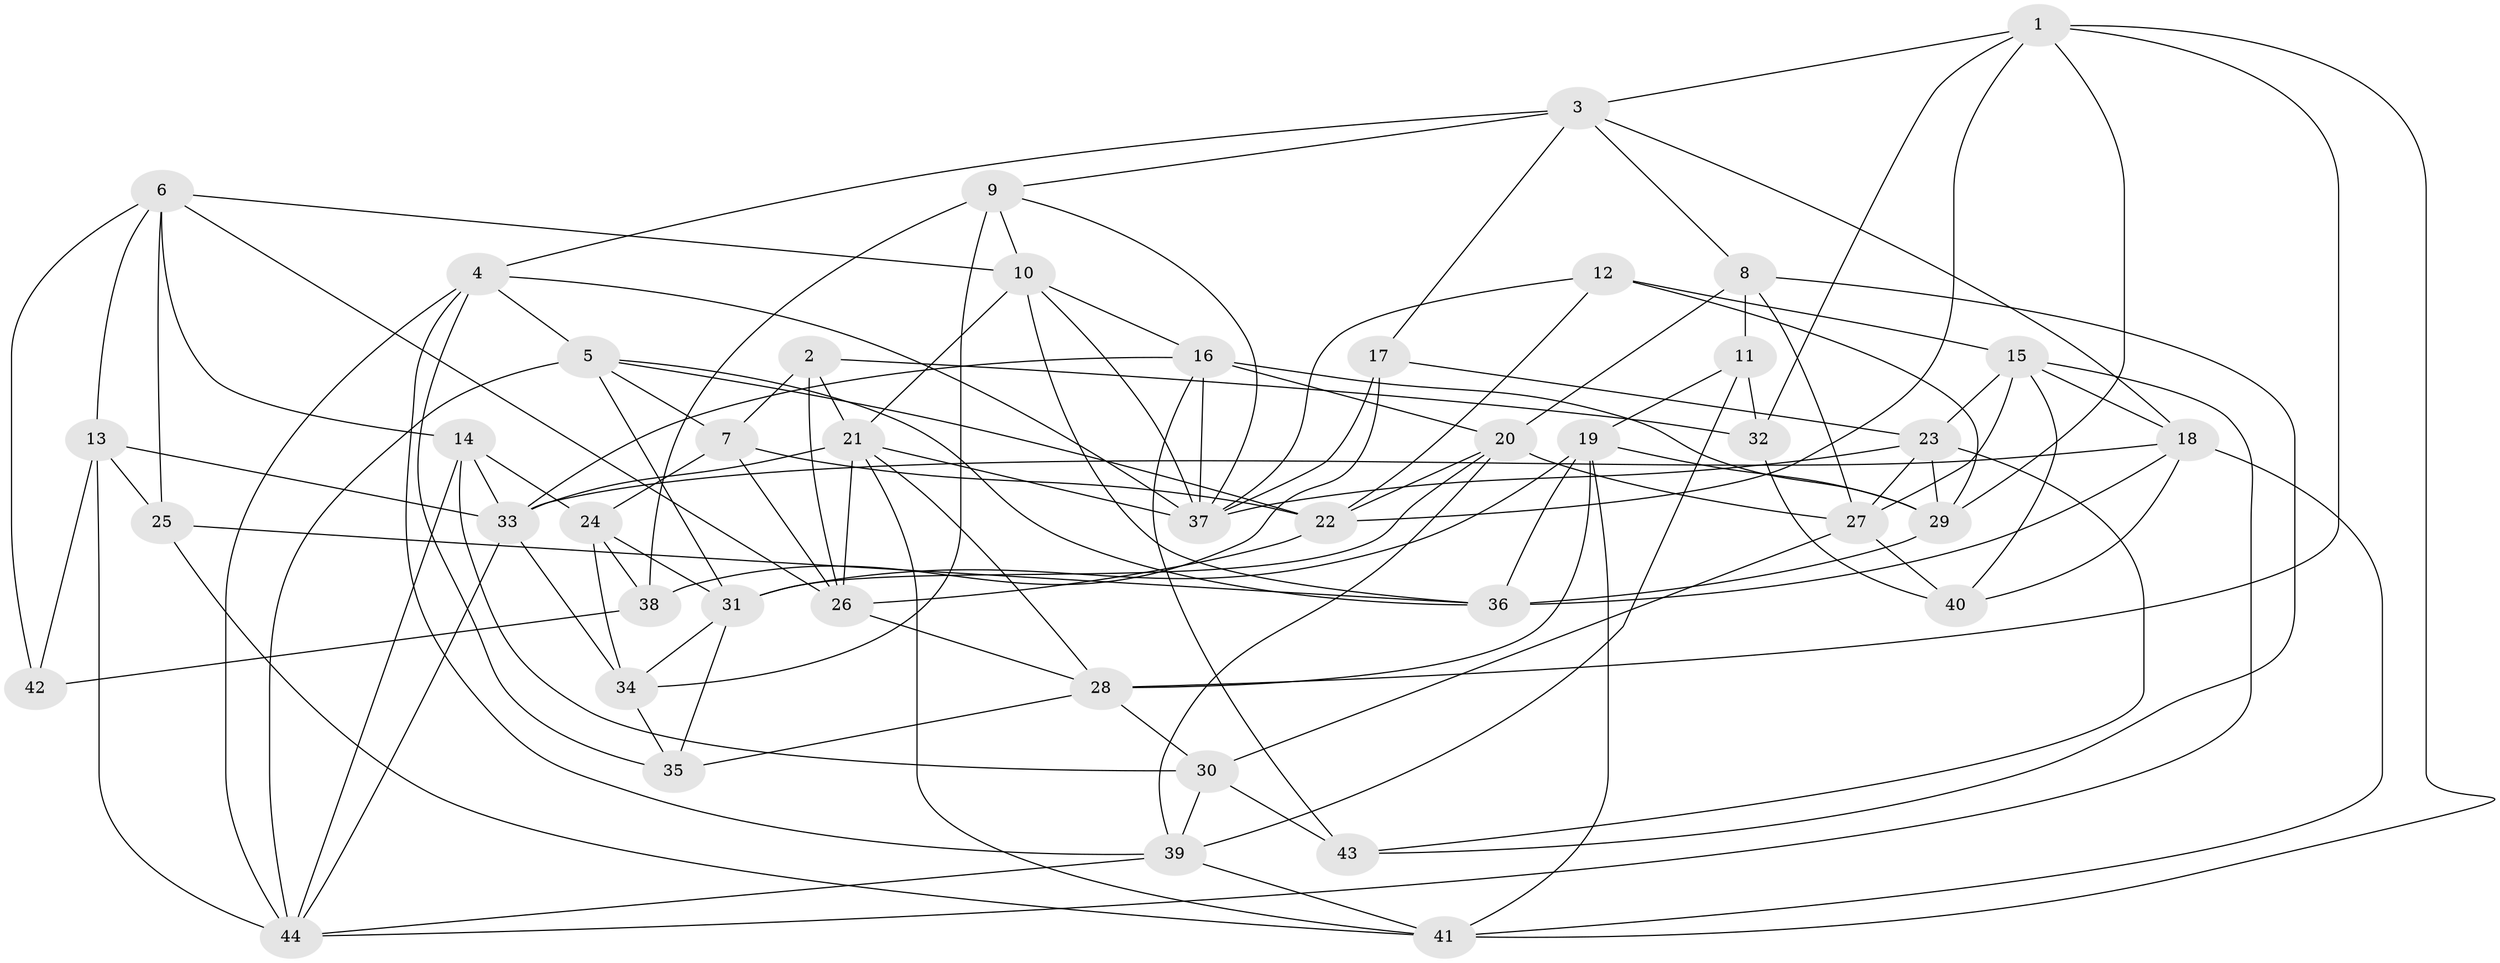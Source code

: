 // original degree distribution, {4: 1.0}
// Generated by graph-tools (version 1.1) at 2025/03/03/09/25 03:03:05]
// undirected, 44 vertices, 119 edges
graph export_dot {
graph [start="1"]
  node [color=gray90,style=filled];
  1;
  2;
  3;
  4;
  5;
  6;
  7;
  8;
  9;
  10;
  11;
  12;
  13;
  14;
  15;
  16;
  17;
  18;
  19;
  20;
  21;
  22;
  23;
  24;
  25;
  26;
  27;
  28;
  29;
  30;
  31;
  32;
  33;
  34;
  35;
  36;
  37;
  38;
  39;
  40;
  41;
  42;
  43;
  44;
  1 -- 3 [weight=1.0];
  1 -- 22 [weight=1.0];
  1 -- 28 [weight=1.0];
  1 -- 29 [weight=1.0];
  1 -- 32 [weight=1.0];
  1 -- 41 [weight=1.0];
  2 -- 7 [weight=1.0];
  2 -- 21 [weight=2.0];
  2 -- 26 [weight=1.0];
  2 -- 32 [weight=2.0];
  3 -- 4 [weight=1.0];
  3 -- 8 [weight=1.0];
  3 -- 9 [weight=1.0];
  3 -- 17 [weight=1.0];
  3 -- 18 [weight=1.0];
  4 -- 5 [weight=1.0];
  4 -- 35 [weight=1.0];
  4 -- 37 [weight=1.0];
  4 -- 39 [weight=1.0];
  4 -- 44 [weight=1.0];
  5 -- 7 [weight=1.0];
  5 -- 22 [weight=1.0];
  5 -- 31 [weight=1.0];
  5 -- 36 [weight=1.0];
  5 -- 44 [weight=1.0];
  6 -- 10 [weight=1.0];
  6 -- 13 [weight=1.0];
  6 -- 14 [weight=1.0];
  6 -- 25 [weight=1.0];
  6 -- 26 [weight=1.0];
  6 -- 42 [weight=1.0];
  7 -- 22 [weight=1.0];
  7 -- 24 [weight=2.0];
  7 -- 26 [weight=1.0];
  8 -- 11 [weight=2.0];
  8 -- 20 [weight=1.0];
  8 -- 27 [weight=1.0];
  8 -- 43 [weight=1.0];
  9 -- 10 [weight=1.0];
  9 -- 34 [weight=1.0];
  9 -- 37 [weight=1.0];
  9 -- 38 [weight=2.0];
  10 -- 16 [weight=1.0];
  10 -- 21 [weight=1.0];
  10 -- 36 [weight=1.0];
  10 -- 37 [weight=1.0];
  11 -- 19 [weight=1.0];
  11 -- 32 [weight=2.0];
  11 -- 39 [weight=1.0];
  12 -- 15 [weight=1.0];
  12 -- 22 [weight=1.0];
  12 -- 29 [weight=1.0];
  12 -- 37 [weight=1.0];
  13 -- 25 [weight=1.0];
  13 -- 33 [weight=1.0];
  13 -- 42 [weight=1.0];
  13 -- 44 [weight=2.0];
  14 -- 24 [weight=1.0];
  14 -- 30 [weight=2.0];
  14 -- 33 [weight=1.0];
  14 -- 44 [weight=1.0];
  15 -- 18 [weight=1.0];
  15 -- 23 [weight=1.0];
  15 -- 27 [weight=1.0];
  15 -- 40 [weight=1.0];
  15 -- 44 [weight=1.0];
  16 -- 20 [weight=1.0];
  16 -- 29 [weight=1.0];
  16 -- 33 [weight=1.0];
  16 -- 37 [weight=1.0];
  16 -- 43 [weight=1.0];
  17 -- 23 [weight=1.0];
  17 -- 37 [weight=1.0];
  17 -- 38 [weight=1.0];
  18 -- 33 [weight=1.0];
  18 -- 36 [weight=1.0];
  18 -- 40 [weight=1.0];
  18 -- 41 [weight=1.0];
  19 -- 28 [weight=1.0];
  19 -- 29 [weight=1.0];
  19 -- 31 [weight=1.0];
  19 -- 36 [weight=1.0];
  19 -- 41 [weight=1.0];
  20 -- 22 [weight=1.0];
  20 -- 27 [weight=1.0];
  20 -- 31 [weight=1.0];
  20 -- 39 [weight=1.0];
  21 -- 26 [weight=1.0];
  21 -- 28 [weight=1.0];
  21 -- 33 [weight=1.0];
  21 -- 37 [weight=1.0];
  21 -- 41 [weight=1.0];
  22 -- 26 [weight=1.0];
  23 -- 27 [weight=1.0];
  23 -- 29 [weight=1.0];
  23 -- 37 [weight=1.0];
  23 -- 43 [weight=1.0];
  24 -- 31 [weight=1.0];
  24 -- 34 [weight=1.0];
  24 -- 38 [weight=1.0];
  25 -- 36 [weight=1.0];
  25 -- 41 [weight=1.0];
  26 -- 28 [weight=1.0];
  27 -- 30 [weight=1.0];
  27 -- 40 [weight=1.0];
  28 -- 30 [weight=1.0];
  28 -- 35 [weight=1.0];
  29 -- 36 [weight=1.0];
  30 -- 39 [weight=1.0];
  30 -- 43 [weight=1.0];
  31 -- 34 [weight=1.0];
  31 -- 35 [weight=1.0];
  32 -- 40 [weight=1.0];
  33 -- 34 [weight=2.0];
  33 -- 44 [weight=1.0];
  34 -- 35 [weight=1.0];
  38 -- 42 [weight=2.0];
  39 -- 41 [weight=1.0];
  39 -- 44 [weight=1.0];
}
